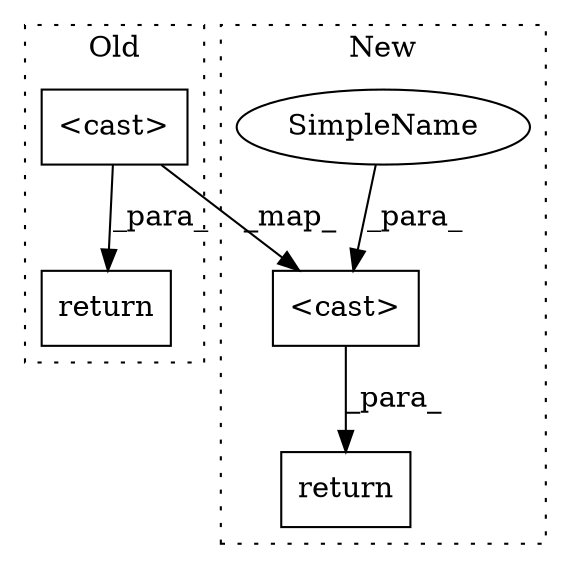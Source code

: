 digraph G {
subgraph cluster0 {
1 [label="<cast>" a="11" s="18960" l="14" shape="box"];
3 [label="return" a="41" s="18953" l="7" shape="box"];
label = "Old";
style="dotted";
}
subgraph cluster1 {
2 [label="<cast>" a="11" s="13233" l="14" shape="box"];
4 [label="return" a="41" s="13191" l="7" shape="box"];
5 [label="SimpleName" a="42" s="13174" l="9" shape="ellipse"];
label = "New";
style="dotted";
}
1 -> 3 [label="_para_"];
1 -> 2 [label="_map_"];
2 -> 4 [label="_para_"];
5 -> 2 [label="_para_"];
}
